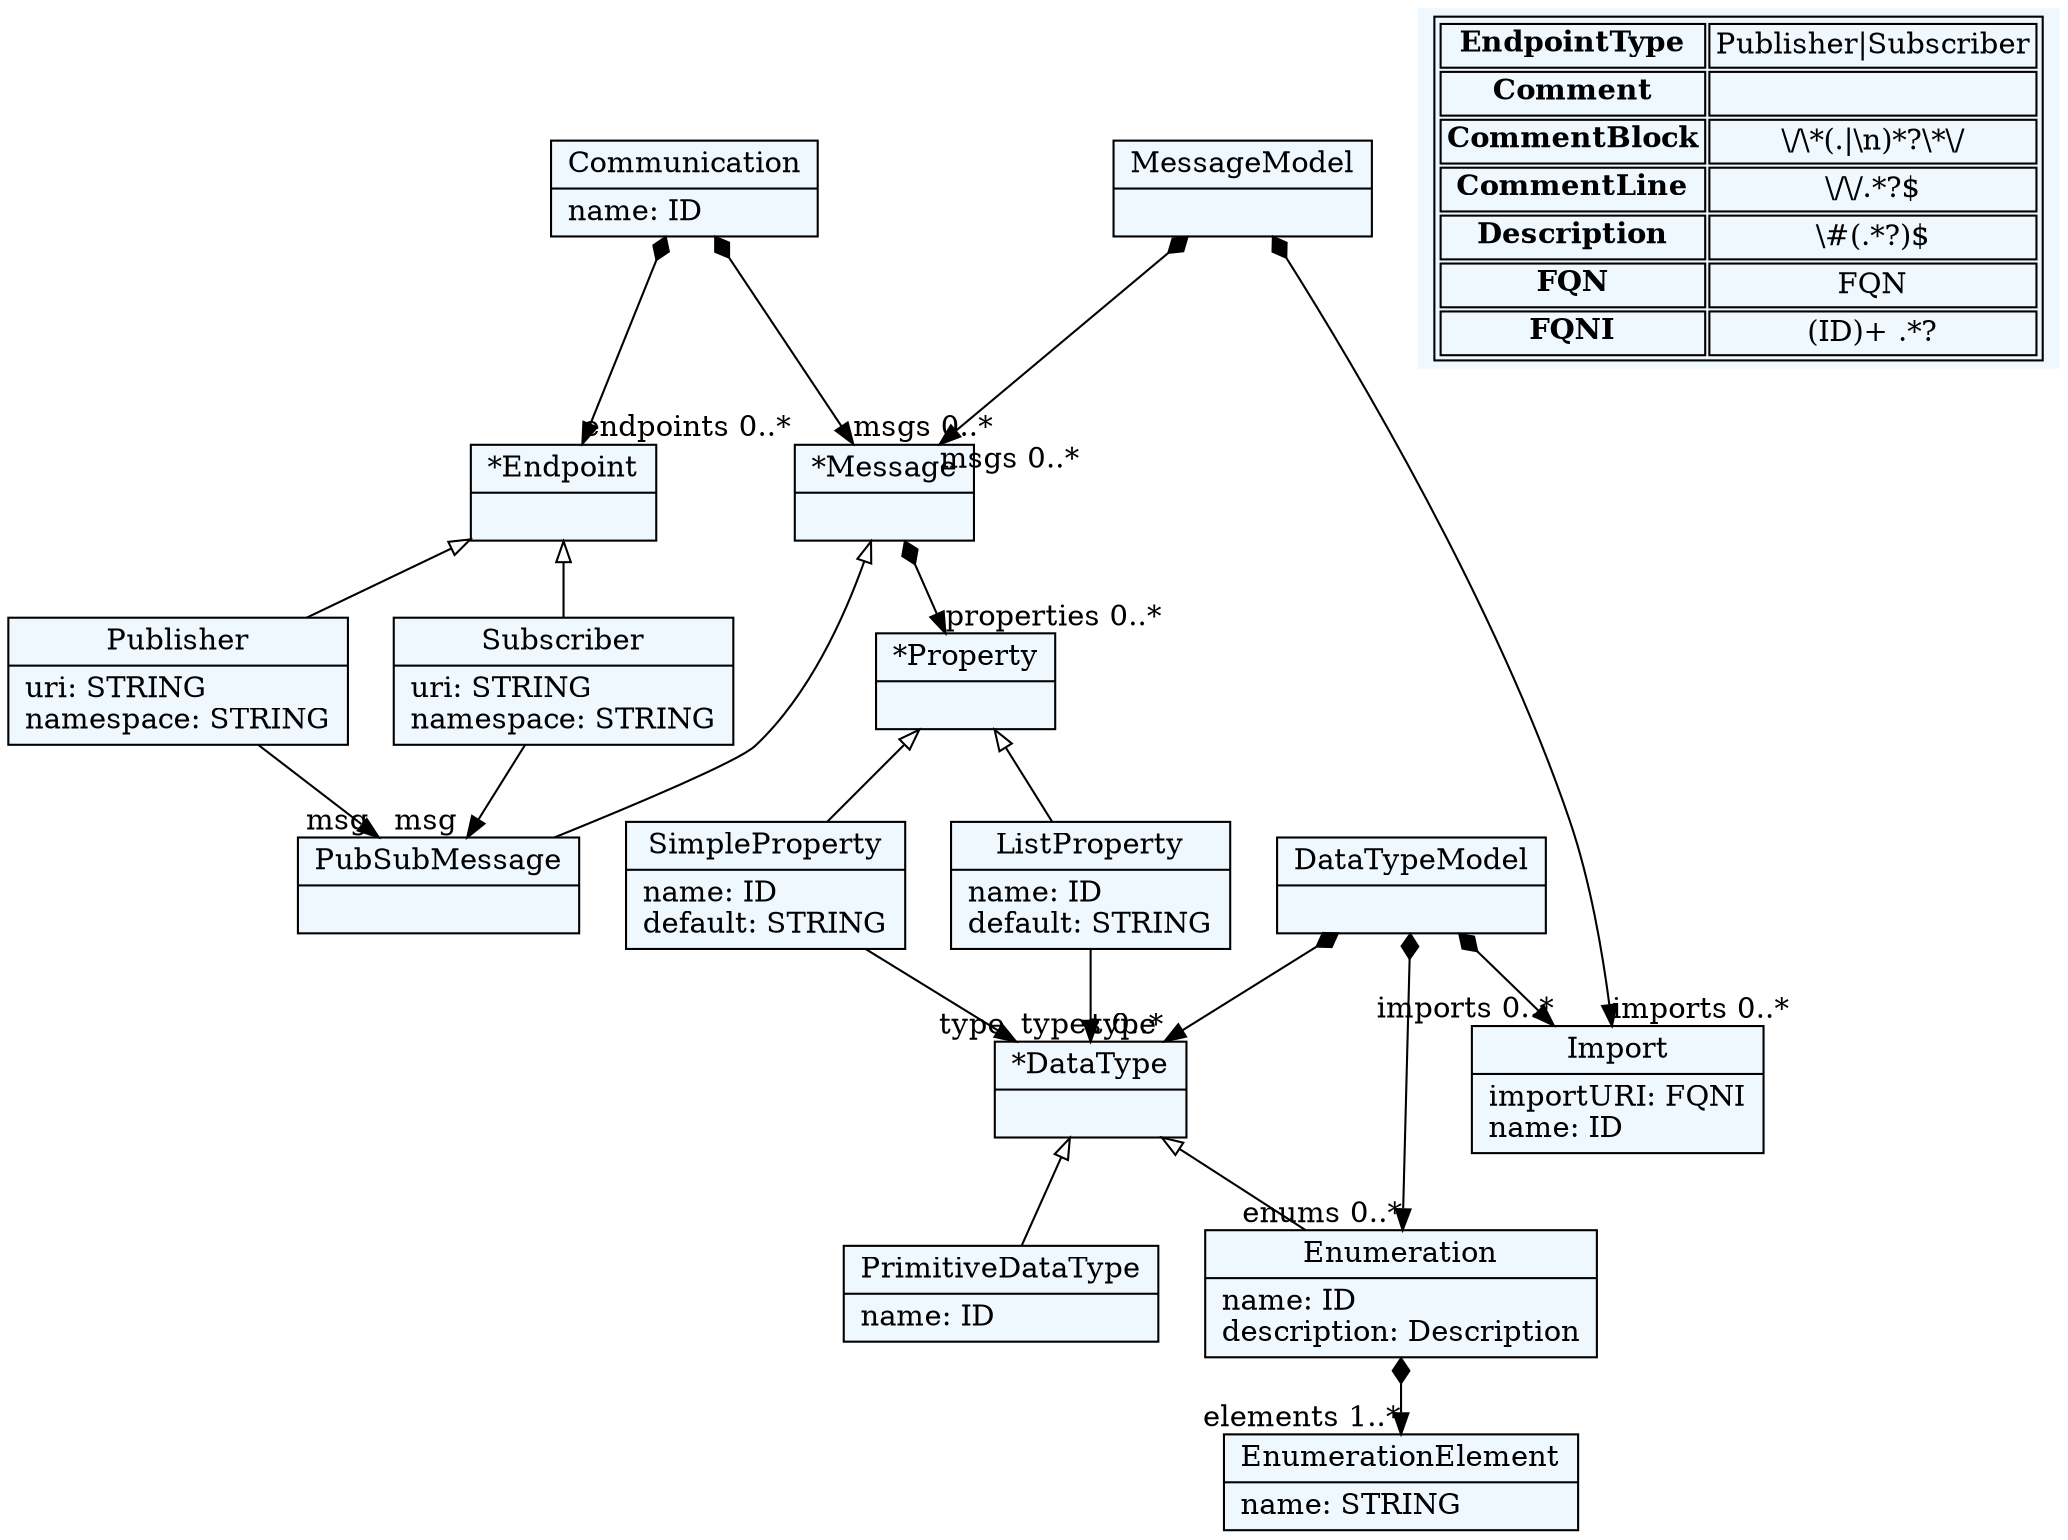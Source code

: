 
    digraph textX {
    fontname = "Bitstream Vera Sans"
    fontsize = 8
    node[
        shape=record,
        style=filled,
        fillcolor=aliceblue
    ]
    nodesep = 0.3
    edge[dir=black,arrowtail=empty]


1467826063792[ label="{Communication|name: ID\l}"]

1467826192800[ label="{*Endpoint|}"]

1467826192608[ label="{Publisher|uri: STRING\lnamespace: STRING\l}"]

1467826076512[ label="{Subscriber|uri: STRING\lnamespace: STRING\l}"]

1467826201248[ label="{DataTypeModel|}"]

1467826201344[ label="{*DataType|}"]

1467826201440[ label="{*Property|}"]

1467826201536[ label="{SimpleProperty|name: ID\ldefault: STRING\l}"]

1467826201632[ label="{ListProperty|name: ID\ldefault: STRING\l}"]

1467826201776[ label="{Enumeration|name: ID\ldescription: Description\l}"]

1467826202304[ label="{EnumerationElement|name: STRING\l}"]

1467826202832[ label="{PrimitiveDataType|name: ID\l}"]

1467826203648[ label="{Import|importURI: FQNI\lname: ID\l}"]

1467826204320[ label="{MessageModel|}"]

1467826204416[ label="{*Message|}"]

1467826076080[ label="{PubSubMessage|}"]



1467826063792 -> 1467826192800[arrowtail=diamond, dir=both, headlabel="endpoints 0..*"]
1467826063792 -> 1467826204416[arrowtail=diamond, dir=both, headlabel="msgs 0..*"]
1467826192800 -> 1467826192608 [dir=back]
1467826192800 -> 1467826076512 [dir=back]
1467826192608 -> 1467826076080[headlabel="msg "]
1467826076512 -> 1467826076080[headlabel="msg "]
1467826201248 -> 1467826203648[arrowtail=diamond, dir=both, headlabel="imports 0..*"]
1467826201248 -> 1467826201344[arrowtail=diamond, dir=both, headlabel="types 0..*"]
1467826201248 -> 1467826201776[arrowtail=diamond, dir=both, headlabel="enums 0..*"]
1467826201344 -> 1467826202832 [dir=back]
1467826201344 -> 1467826201776 [dir=back]
1467826201440 -> 1467826201632 [dir=back]
1467826201440 -> 1467826201536 [dir=back]
1467826201536 -> 1467826201344[headlabel="type "]
1467826201632 -> 1467826201344[headlabel="type "]
1467826201776 -> 1467826202304[arrowtail=diamond, dir=both, headlabel="elements 1..*"]
1467826204320 -> 1467826203648[arrowtail=diamond, dir=both, headlabel="imports 0..*"]
1467826204320 -> 1467826204416[arrowtail=diamond, dir=both, headlabel="msgs 0..*"]
1467826204416 -> 1467826201440[arrowtail=diamond, dir=both, headlabel="properties 0..*"]
1467826204416 -> 1467826076080 [dir=back]
match_rules [ shape=plaintext, label=< <table>
	<tr>
		<td><b>EndpointType</b></td><td>Publisher|Subscriber</td>
	</tr>
	<tr>
		<td><b>Comment</b></td><td></td>
	</tr>
	<tr>
		<td><b>CommentBlock</b></td><td>\/\*(.|\n)*?\*\/</td>
	</tr>
	<tr>
		<td><b>CommentLine</b></td><td>\/\/.*?$</td>
	</tr>
	<tr>
		<td><b>Description</b></td><td>\#(.*?)$</td>
	</tr>
	<tr>
		<td><b>FQN</b></td><td>FQN</td>
	</tr>
	<tr>
		<td><b>FQNI</b></td><td>(ID)+ .*?</td>
	</tr>
</table> >]


}
